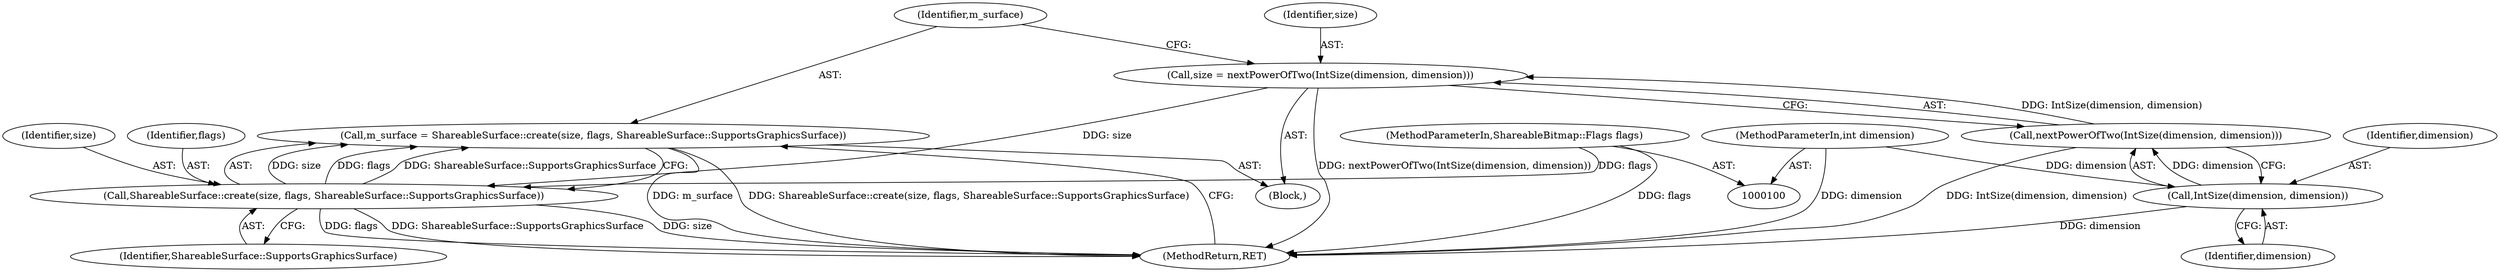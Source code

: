 digraph "0_Chrome_d31f450c723ba46b53c1762e51188557447d85fd_1@API" {
"1000111" [label="(Call,m_surface = ShareableSurface::create(size, flags, ShareableSurface::SupportsGraphicsSurface))"];
"1000113" [label="(Call,ShareableSurface::create(size, flags, ShareableSurface::SupportsGraphicsSurface))"];
"1000105" [label="(Call,size = nextPowerOfTwo(IntSize(dimension, dimension)))"];
"1000107" [label="(Call,nextPowerOfTwo(IntSize(dimension, dimension)))"];
"1000108" [label="(Call,IntSize(dimension, dimension))"];
"1000101" [label="(MethodParameterIn,int dimension)"];
"1000102" [label="(MethodParameterIn,ShareableBitmap::Flags flags)"];
"1000102" [label="(MethodParameterIn,ShareableBitmap::Flags flags)"];
"1000109" [label="(Identifier,dimension)"];
"1000106" [label="(Identifier,size)"];
"1000117" [label="(MethodReturn,RET)"];
"1000105" [label="(Call,size = nextPowerOfTwo(IntSize(dimension, dimension)))"];
"1000110" [label="(Identifier,dimension)"];
"1000112" [label="(Identifier,m_surface)"];
"1000111" [label="(Call,m_surface = ShareableSurface::create(size, flags, ShareableSurface::SupportsGraphicsSurface))"];
"1000113" [label="(Call,ShareableSurface::create(size, flags, ShareableSurface::SupportsGraphicsSurface))"];
"1000116" [label="(Identifier,ShareableSurface::SupportsGraphicsSurface)"];
"1000101" [label="(MethodParameterIn,int dimension)"];
"1000108" [label="(Call,IntSize(dimension, dimension))"];
"1000103" [label="(Block,)"];
"1000114" [label="(Identifier,size)"];
"1000107" [label="(Call,nextPowerOfTwo(IntSize(dimension, dimension)))"];
"1000115" [label="(Identifier,flags)"];
"1000111" -> "1000103"  [label="AST: "];
"1000111" -> "1000113"  [label="CFG: "];
"1000112" -> "1000111"  [label="AST: "];
"1000113" -> "1000111"  [label="AST: "];
"1000117" -> "1000111"  [label="CFG: "];
"1000111" -> "1000117"  [label="DDG: m_surface"];
"1000111" -> "1000117"  [label="DDG: ShareableSurface::create(size, flags, ShareableSurface::SupportsGraphicsSurface)"];
"1000113" -> "1000111"  [label="DDG: size"];
"1000113" -> "1000111"  [label="DDG: flags"];
"1000113" -> "1000111"  [label="DDG: ShareableSurface::SupportsGraphicsSurface"];
"1000113" -> "1000116"  [label="CFG: "];
"1000114" -> "1000113"  [label="AST: "];
"1000115" -> "1000113"  [label="AST: "];
"1000116" -> "1000113"  [label="AST: "];
"1000113" -> "1000117"  [label="DDG: size"];
"1000113" -> "1000117"  [label="DDG: flags"];
"1000113" -> "1000117"  [label="DDG: ShareableSurface::SupportsGraphicsSurface"];
"1000105" -> "1000113"  [label="DDG: size"];
"1000102" -> "1000113"  [label="DDG: flags"];
"1000105" -> "1000103"  [label="AST: "];
"1000105" -> "1000107"  [label="CFG: "];
"1000106" -> "1000105"  [label="AST: "];
"1000107" -> "1000105"  [label="AST: "];
"1000112" -> "1000105"  [label="CFG: "];
"1000105" -> "1000117"  [label="DDG: nextPowerOfTwo(IntSize(dimension, dimension))"];
"1000107" -> "1000105"  [label="DDG: IntSize(dimension, dimension)"];
"1000107" -> "1000108"  [label="CFG: "];
"1000108" -> "1000107"  [label="AST: "];
"1000107" -> "1000117"  [label="DDG: IntSize(dimension, dimension)"];
"1000108" -> "1000107"  [label="DDG: dimension"];
"1000108" -> "1000110"  [label="CFG: "];
"1000109" -> "1000108"  [label="AST: "];
"1000110" -> "1000108"  [label="AST: "];
"1000108" -> "1000117"  [label="DDG: dimension"];
"1000101" -> "1000108"  [label="DDG: dimension"];
"1000101" -> "1000100"  [label="AST: "];
"1000101" -> "1000117"  [label="DDG: dimension"];
"1000102" -> "1000100"  [label="AST: "];
"1000102" -> "1000117"  [label="DDG: flags"];
}
